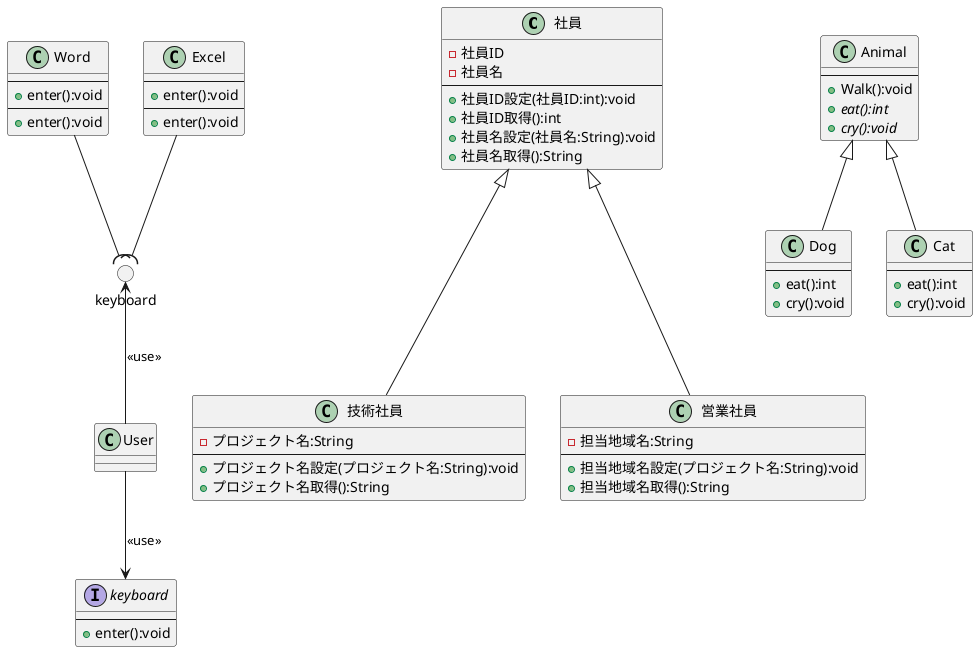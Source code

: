 @startuml
class 社員{
- 社員ID
- 社員名
---
+ 社員ID設定(社員ID:int):void
+ 社員ID取得():int
+ 社員名設定(社員名:String):void
+ 社員名取得():String
}
class 技術社員{
- プロジェクト名:String
---
+ プロジェクト名設定(プロジェクト名:String):void
+ プロジェクト名取得():String
}
class 営業社員{
- 担当地域名:String
---
+ 担当地域名設定(プロジェクト名:String):void
+ 担当地域名取得():String
}
社員<|--down- 技術社員
社員<|--down- 営業社員


class Animal {
---
+ Walk():void
+ {abstract} eat():int
+ {abstract} cry():void
}
class Dog {
---
+ eat():int
+ cry():void
}
class Cat {
---
+ eat():int
+ cry():void
}
Animal <|-down- Dog
Animal <|-down- Cat

class Word {
---
+ enter():void
}
class Excel {
---
+ enter():void
}
interface keyboard {
' <<interface>>
---
+ enter():void
}
' keyboard <|.. Word
' keyboard <|.. Excel
class User {
}
keyboard <-up- User:<< use >>

class Word {
---
+ enter():void
}
class Excel {
---
+ enter():void
}
circle "keyboard" as I1
Word --( I1
Excel --( I1
class User {
}
I1 <-- User:<< use >>
@enduml